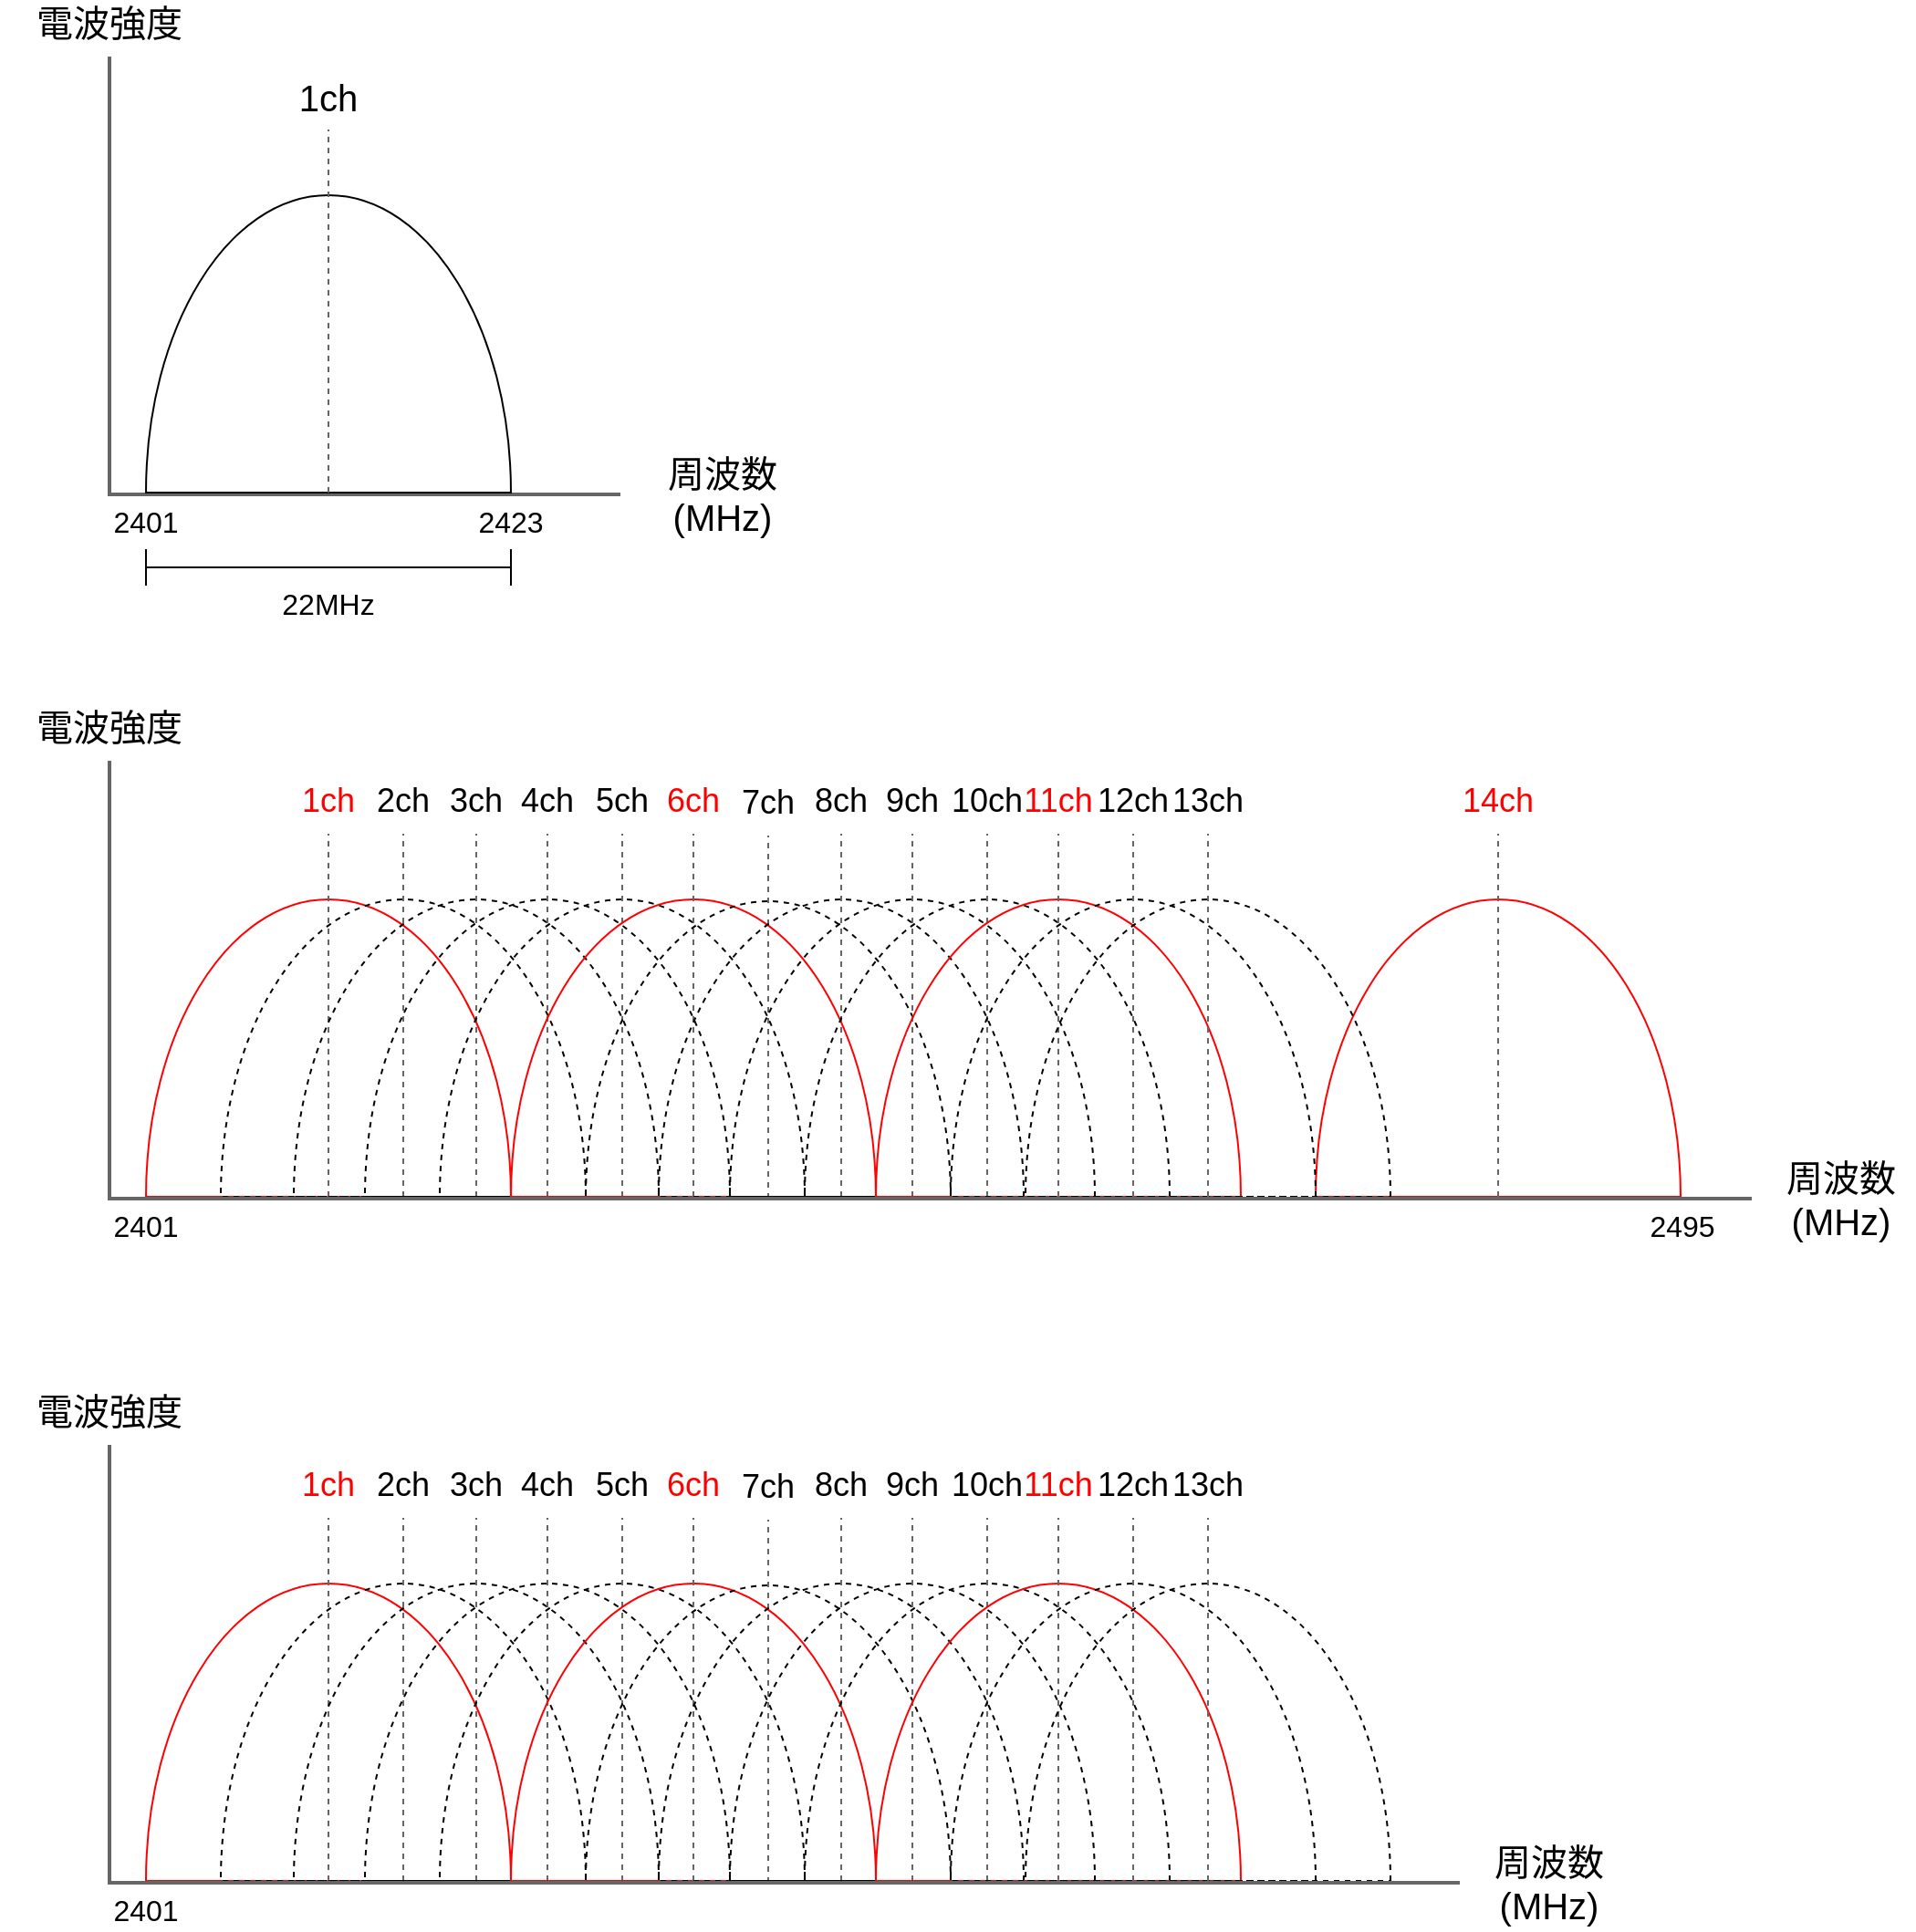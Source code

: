 <mxfile version="14.5.1" type="device"><diagram id="_fTbQbRPJbLFuHtuC8jq" name="ページ1"><mxGraphModel dx="1006" dy="790" grid="1" gridSize="10" guides="1" tooltips="1" connect="1" arrows="1" fold="1" page="1" pageScale="1" pageWidth="1169" pageHeight="827" math="0" shadow="0"><root><mxCell id="0"/><mxCell id="1" parent="0"/><mxCell id="RoN7HlFwzYWC7jUtMdO2-85" value="" style="group" parent="1" vertex="1" connectable="0"><mxGeometry x="781" y="598" width="280" height="253" as="geometry"/></mxCell><mxCell id="RoN7HlFwzYWC7jUtMdO2-86" value="" style="group" parent="RoN7HlFwzYWC7jUtMdO2-85" vertex="1" connectable="0"><mxGeometry x="20" width="260" height="253" as="geometry"/></mxCell><mxCell id="RoN7HlFwzYWC7jUtMdO2-87" value="" style="verticalLabelPosition=bottom;verticalAlign=top;html=1;shape=mxgraph.basic.half_circle;rotation=-180;fillColor=none;strokeColor=#FF0000;" parent="RoN7HlFwzYWC7jUtMdO2-86" vertex="1"><mxGeometry y="64" width="200" height="163" as="geometry"/></mxCell><mxCell id="RoN7HlFwzYWC7jUtMdO2-88" value="" style="endArrow=none;html=1;strokeColor=#666666;strokeWidth=1;exitX=0.5;exitY=0;exitDx=0;exitDy=0;exitPerimeter=0;dashed=1;" parent="RoN7HlFwzYWC7jUtMdO2-86" source="RoN7HlFwzYWC7jUtMdO2-87" edge="1"><mxGeometry width="50" height="50" relative="1" as="geometry"><mxPoint x="370" y="56" as="sourcePoint"/><mxPoint x="100" y="28" as="targetPoint"/></mxGeometry></mxCell><mxCell id="RoN7HlFwzYWC7jUtMdO2-89" value="&lt;font style=&quot;font-size: 18px&quot;&gt;14ch&lt;/font&gt;" style="text;html=1;strokeColor=none;fillColor=none;align=center;verticalAlign=middle;whiteSpace=wrap;rounded=0;fontColor=#FF0000;" parent="RoN7HlFwzYWC7jUtMdO2-86" vertex="1"><mxGeometry x="80" width="40" height="20" as="geometry"/></mxCell><mxCell id="RoN7HlFwzYWC7jUtMdO2-90" value="&lt;font style=&quot;font-size: 16px&quot;&gt;2495&lt;/font&gt;" style="text;html=1;strokeColor=none;fillColor=none;align=center;verticalAlign=middle;whiteSpace=wrap;rounded=0;fontSize=16;" parent="RoN7HlFwzYWC7jUtMdO2-85" vertex="1"><mxGeometry x="201" y="233" width="40" height="20" as="geometry"/></mxCell><mxCell id="D4TA_1zh3DvzjSq_Y29N-1" value="" style="endArrow=none;html=1;strokeWidth=2;strokeColor=#666666;" parent="1" edge="1"><mxGeometry width="50" height="50" relative="1" as="geometry"><mxPoint x="140" y="439" as="sourcePoint"/><mxPoint x="140" y="200" as="targetPoint"/></mxGeometry></mxCell><mxCell id="D4TA_1zh3DvzjSq_Y29N-2" value="" style="endArrow=none;html=1;strokeWidth=2;strokeColor=#666666;" parent="1" edge="1"><mxGeometry width="50" height="50" relative="1" as="geometry"><mxPoint x="420" y="440" as="sourcePoint"/><mxPoint x="139" y="440" as="targetPoint"/></mxGeometry></mxCell><mxCell id="D4TA_1zh3DvzjSq_Y29N-102" value="&lt;font style=&quot;font-size: 20px&quot;&gt;電波強度&lt;/font&gt;" style="text;html=1;strokeColor=none;fillColor=none;align=center;verticalAlign=middle;whiteSpace=wrap;rounded=0;" parent="1" vertex="1"><mxGeometry x="80" y="171" width="120" height="20" as="geometry"/></mxCell><mxCell id="D4TA_1zh3DvzjSq_Y29N-103" value="&lt;font style=&quot;font-size: 20px&quot;&gt;周波数(MHz)&lt;/font&gt;" style="text;html=1;strokeColor=none;fillColor=none;align=center;verticalAlign=middle;whiteSpace=wrap;rounded=0;" parent="1" vertex="1"><mxGeometry x="436" y="430" width="80" height="20" as="geometry"/></mxCell><mxCell id="D4TA_1zh3DvzjSq_Y29N-106" value="" style="group" parent="1" vertex="1" connectable="0"><mxGeometry x="140" y="212" width="280" height="253" as="geometry"/></mxCell><mxCell id="D4TA_1zh3DvzjSq_Y29N-41" value="" style="group" parent="D4TA_1zh3DvzjSq_Y29N-106" vertex="1" connectable="0"><mxGeometry x="20" width="260" height="253" as="geometry"/></mxCell><mxCell id="D4TA_1zh3DvzjSq_Y29N-5" value="" style="verticalLabelPosition=bottom;verticalAlign=top;html=1;shape=mxgraph.basic.half_circle;rotation=-180;fillColor=none;" parent="D4TA_1zh3DvzjSq_Y29N-41" vertex="1"><mxGeometry y="64" width="200" height="163" as="geometry"/></mxCell><mxCell id="D4TA_1zh3DvzjSq_Y29N-39" value="" style="endArrow=none;html=1;strokeColor=#666666;strokeWidth=1;exitX=0.5;exitY=0;exitDx=0;exitDy=0;exitPerimeter=0;dashed=1;" parent="D4TA_1zh3DvzjSq_Y29N-41" source="D4TA_1zh3DvzjSq_Y29N-5" edge="1"><mxGeometry width="50" height="50" relative="1" as="geometry"><mxPoint x="370" y="56" as="sourcePoint"/><mxPoint x="100" y="28" as="targetPoint"/></mxGeometry></mxCell><mxCell id="D4TA_1zh3DvzjSq_Y29N-40" value="&lt;font style=&quot;font-size: 20px&quot;&gt;1ch&lt;/font&gt;" style="text;html=1;strokeColor=none;fillColor=none;align=center;verticalAlign=middle;whiteSpace=wrap;rounded=0;" parent="D4TA_1zh3DvzjSq_Y29N-41" vertex="1"><mxGeometry x="80" width="40" height="20" as="geometry"/></mxCell><mxCell id="D4TA_1zh3DvzjSq_Y29N-104" value="&lt;font style=&quot;font-size: 16px;&quot;&gt;2401&lt;/font&gt;" style="text;html=1;strokeColor=none;fillColor=none;align=center;verticalAlign=middle;whiteSpace=wrap;rounded=0;fontSize=16;" parent="D4TA_1zh3DvzjSq_Y29N-106" vertex="1"><mxGeometry y="233" width="40" height="20" as="geometry"/></mxCell><mxCell id="D4TA_1zh3DvzjSq_Y29N-105" value="&lt;font style=&quot;font-size: 16px;&quot;&gt;2423&lt;/font&gt;" style="text;html=1;strokeColor=none;fillColor=none;align=center;verticalAlign=middle;whiteSpace=wrap;rounded=0;fontSize=16;" parent="D4TA_1zh3DvzjSq_Y29N-106" vertex="1"><mxGeometry x="200" y="233" width="40" height="20" as="geometry"/></mxCell><mxCell id="D4TA_1zh3DvzjSq_Y29N-114" value="" style="shape=crossbar;whiteSpace=wrap;html=1;rounded=1;fillColor=none;fontSize=16;" parent="1" vertex="1"><mxGeometry x="160" y="470" width="200" height="20" as="geometry"/></mxCell><mxCell id="D4TA_1zh3DvzjSq_Y29N-115" value="&lt;font style=&quot;font-size: 16px&quot;&gt;22MHz&lt;/font&gt;" style="text;html=1;strokeColor=none;fillColor=none;align=center;verticalAlign=middle;whiteSpace=wrap;rounded=0;fontSize=16;" parent="1" vertex="1"><mxGeometry x="240" y="490" width="40" height="20" as="geometry"/></mxCell><mxCell id="RoN7HlFwzYWC7jUtMdO2-1" value="" style="endArrow=none;html=1;strokeWidth=2;strokeColor=#666666;" parent="1" edge="1"><mxGeometry width="50" height="50" relative="1" as="geometry"><mxPoint x="140" y="825" as="sourcePoint"/><mxPoint x="140" y="586" as="targetPoint"/></mxGeometry></mxCell><mxCell id="RoN7HlFwzYWC7jUtMdO2-3" value="&lt;font style=&quot;font-size: 20px&quot;&gt;電波強度&lt;/font&gt;" style="text;html=1;strokeColor=none;fillColor=none;align=center;verticalAlign=middle;whiteSpace=wrap;rounded=0;" parent="1" vertex="1"><mxGeometry x="80" y="557" width="120" height="20" as="geometry"/></mxCell><mxCell id="RoN7HlFwzYWC7jUtMdO2-4" value="&lt;font style=&quot;font-size: 20px&quot;&gt;周波数(MHz)&lt;/font&gt;" style="text;html=1;strokeColor=none;fillColor=none;align=center;verticalAlign=middle;whiteSpace=wrap;rounded=0;" parent="1" vertex="1"><mxGeometry x="1049" y="816" width="80" height="20" as="geometry"/></mxCell><mxCell id="RoN7HlFwzYWC7jUtMdO2-5" value="" style="group" parent="1" vertex="1" connectable="0"><mxGeometry x="140" y="598" width="280" height="253" as="geometry"/></mxCell><mxCell id="RoN7HlFwzYWC7jUtMdO2-6" value="" style="group" parent="RoN7HlFwzYWC7jUtMdO2-5" vertex="1" connectable="0"><mxGeometry x="20" width="260" height="253" as="geometry"/></mxCell><mxCell id="RoN7HlFwzYWC7jUtMdO2-7" value="" style="verticalLabelPosition=bottom;verticalAlign=top;html=1;shape=mxgraph.basic.half_circle;rotation=-180;fillColor=none;strokeColor=#FF0000;" parent="RoN7HlFwzYWC7jUtMdO2-6" vertex="1"><mxGeometry y="64" width="200" height="163" as="geometry"/></mxCell><mxCell id="RoN7HlFwzYWC7jUtMdO2-8" value="" style="endArrow=none;html=1;strokeColor=#666666;strokeWidth=1;exitX=0.5;exitY=0;exitDx=0;exitDy=0;exitPerimeter=0;dashed=1;" parent="RoN7HlFwzYWC7jUtMdO2-6" source="RoN7HlFwzYWC7jUtMdO2-7" edge="1"><mxGeometry width="50" height="50" relative="1" as="geometry"><mxPoint x="370" y="56" as="sourcePoint"/><mxPoint x="100" y="28" as="targetPoint"/></mxGeometry></mxCell><mxCell id="RoN7HlFwzYWC7jUtMdO2-9" value="&lt;font style=&quot;font-size: 18px&quot;&gt;1ch&lt;/font&gt;" style="text;html=1;strokeColor=none;fillColor=none;align=center;verticalAlign=middle;whiteSpace=wrap;rounded=0;fontColor=#FF0000;" parent="RoN7HlFwzYWC7jUtMdO2-6" vertex="1"><mxGeometry x="80" width="40" height="20" as="geometry"/></mxCell><mxCell id="RoN7HlFwzYWC7jUtMdO2-10" value="&lt;font style=&quot;font-size: 16px;&quot;&gt;2401&lt;/font&gt;" style="text;html=1;strokeColor=none;fillColor=none;align=center;verticalAlign=middle;whiteSpace=wrap;rounded=0;fontSize=16;" parent="RoN7HlFwzYWC7jUtMdO2-5" vertex="1"><mxGeometry y="233" width="40" height="20" as="geometry"/></mxCell><mxCell id="RoN7HlFwzYWC7jUtMdO2-33" value="" style="group" parent="1" vertex="1" connectable="0"><mxGeometry x="201" y="598" width="260" height="253" as="geometry"/></mxCell><mxCell id="RoN7HlFwzYWC7jUtMdO2-34" value="" style="verticalLabelPosition=bottom;verticalAlign=top;html=1;shape=mxgraph.basic.half_circle;rotation=-180;fillColor=none;dashed=1;" parent="RoN7HlFwzYWC7jUtMdO2-33" vertex="1"><mxGeometry y="64" width="200" height="163" as="geometry"/></mxCell><mxCell id="RoN7HlFwzYWC7jUtMdO2-35" value="" style="endArrow=none;html=1;strokeColor=#666666;strokeWidth=1;exitX=0.5;exitY=0;exitDx=0;exitDy=0;exitPerimeter=0;dashed=1;" parent="RoN7HlFwzYWC7jUtMdO2-33" source="RoN7HlFwzYWC7jUtMdO2-34" edge="1"><mxGeometry width="50" height="50" relative="1" as="geometry"><mxPoint x="370" y="56" as="sourcePoint"/><mxPoint x="100" y="28" as="targetPoint"/></mxGeometry></mxCell><mxCell id="RoN7HlFwzYWC7jUtMdO2-36" value="&lt;font style=&quot;font-size: 18px&quot;&gt;2ch&lt;/font&gt;" style="text;html=1;strokeColor=none;fillColor=none;align=center;verticalAlign=middle;whiteSpace=wrap;rounded=0;" parent="RoN7HlFwzYWC7jUtMdO2-33" vertex="1"><mxGeometry x="80" width="40" height="20" as="geometry"/></mxCell><mxCell id="RoN7HlFwzYWC7jUtMdO2-37" value="" style="group" parent="1" vertex="1" connectable="0"><mxGeometry x="241" y="598" width="260" height="253" as="geometry"/></mxCell><mxCell id="RoN7HlFwzYWC7jUtMdO2-38" value="" style="verticalLabelPosition=bottom;verticalAlign=top;html=1;shape=mxgraph.basic.half_circle;rotation=-180;fillColor=none;dashed=1;" parent="RoN7HlFwzYWC7jUtMdO2-37" vertex="1"><mxGeometry y="64" width="200" height="163" as="geometry"/></mxCell><mxCell id="RoN7HlFwzYWC7jUtMdO2-39" value="" style="endArrow=none;html=1;strokeColor=#666666;strokeWidth=1;exitX=0.5;exitY=0;exitDx=0;exitDy=0;exitPerimeter=0;dashed=1;" parent="RoN7HlFwzYWC7jUtMdO2-37" source="RoN7HlFwzYWC7jUtMdO2-38" edge="1"><mxGeometry width="50" height="50" relative="1" as="geometry"><mxPoint x="370" y="56" as="sourcePoint"/><mxPoint x="100" y="28" as="targetPoint"/></mxGeometry></mxCell><mxCell id="RoN7HlFwzYWC7jUtMdO2-40" value="&lt;font style=&quot;font-size: 18px&quot;&gt;3ch&lt;/font&gt;" style="text;html=1;strokeColor=none;fillColor=none;align=center;verticalAlign=middle;whiteSpace=wrap;rounded=0;" parent="RoN7HlFwzYWC7jUtMdO2-37" vertex="1"><mxGeometry x="80" width="40" height="20" as="geometry"/></mxCell><mxCell id="RoN7HlFwzYWC7jUtMdO2-41" value="" style="group" parent="1" vertex="1" connectable="0"><mxGeometry x="280" y="598" width="260" height="253" as="geometry"/></mxCell><mxCell id="RoN7HlFwzYWC7jUtMdO2-42" value="" style="verticalLabelPosition=bottom;verticalAlign=top;html=1;shape=mxgraph.basic.half_circle;rotation=-180;fillColor=none;dashed=1;" parent="RoN7HlFwzYWC7jUtMdO2-41" vertex="1"><mxGeometry y="64" width="200" height="163" as="geometry"/></mxCell><mxCell id="RoN7HlFwzYWC7jUtMdO2-43" value="" style="endArrow=none;html=1;strokeColor=#666666;strokeWidth=1;exitX=0.5;exitY=0;exitDx=0;exitDy=0;exitPerimeter=0;dashed=1;" parent="RoN7HlFwzYWC7jUtMdO2-41" source="RoN7HlFwzYWC7jUtMdO2-42" edge="1"><mxGeometry width="50" height="50" relative="1" as="geometry"><mxPoint x="370" y="56" as="sourcePoint"/><mxPoint x="100" y="28" as="targetPoint"/></mxGeometry></mxCell><mxCell id="RoN7HlFwzYWC7jUtMdO2-44" value="&lt;font style=&quot;font-size: 18px&quot;&gt;4ch&lt;/font&gt;" style="text;html=1;strokeColor=none;fillColor=none;align=center;verticalAlign=middle;whiteSpace=wrap;rounded=0;" parent="RoN7HlFwzYWC7jUtMdO2-41" vertex="1"><mxGeometry x="80" width="40" height="20" as="geometry"/></mxCell><mxCell id="RoN7HlFwzYWC7jUtMdO2-45" value="" style="group" parent="1" vertex="1" connectable="0"><mxGeometry x="321" y="598" width="260" height="253" as="geometry"/></mxCell><mxCell id="RoN7HlFwzYWC7jUtMdO2-46" value="" style="verticalLabelPosition=bottom;verticalAlign=top;html=1;shape=mxgraph.basic.half_circle;rotation=-180;fillColor=none;dashed=1;" parent="RoN7HlFwzYWC7jUtMdO2-45" vertex="1"><mxGeometry y="64" width="200" height="163" as="geometry"/></mxCell><mxCell id="RoN7HlFwzYWC7jUtMdO2-47" value="" style="endArrow=none;html=1;strokeColor=#666666;strokeWidth=1;exitX=0.5;exitY=0;exitDx=0;exitDy=0;exitPerimeter=0;dashed=1;" parent="RoN7HlFwzYWC7jUtMdO2-45" source="RoN7HlFwzYWC7jUtMdO2-46" edge="1"><mxGeometry width="50" height="50" relative="1" as="geometry"><mxPoint x="370" y="56" as="sourcePoint"/><mxPoint x="100" y="28" as="targetPoint"/></mxGeometry></mxCell><mxCell id="RoN7HlFwzYWC7jUtMdO2-48" value="&lt;font style=&quot;font-size: 18px&quot;&gt;5ch&lt;/font&gt;" style="text;html=1;strokeColor=none;fillColor=none;align=center;verticalAlign=middle;whiteSpace=wrap;rounded=0;" parent="RoN7HlFwzYWC7jUtMdO2-45" vertex="1"><mxGeometry x="80" width="40" height="20" as="geometry"/></mxCell><mxCell id="RoN7HlFwzYWC7jUtMdO2-49" value="" style="group" parent="1" vertex="1" connectable="0"><mxGeometry x="340" y="598" width="280" height="253" as="geometry"/></mxCell><mxCell id="RoN7HlFwzYWC7jUtMdO2-50" value="" style="group" parent="RoN7HlFwzYWC7jUtMdO2-49" vertex="1" connectable="0"><mxGeometry x="20" width="260" height="253" as="geometry"/></mxCell><mxCell id="RoN7HlFwzYWC7jUtMdO2-51" value="" style="verticalLabelPosition=bottom;verticalAlign=top;html=1;shape=mxgraph.basic.half_circle;rotation=-180;fillColor=none;strokeColor=#FF0000;" parent="RoN7HlFwzYWC7jUtMdO2-50" vertex="1"><mxGeometry y="64" width="200" height="163" as="geometry"/></mxCell><mxCell id="RoN7HlFwzYWC7jUtMdO2-52" value="" style="endArrow=none;html=1;strokeColor=#666666;strokeWidth=1;exitX=0.5;exitY=0;exitDx=0;exitDy=0;exitPerimeter=0;dashed=1;" parent="RoN7HlFwzYWC7jUtMdO2-50" source="RoN7HlFwzYWC7jUtMdO2-51" edge="1"><mxGeometry width="50" height="50" relative="1" as="geometry"><mxPoint x="370" y="56" as="sourcePoint"/><mxPoint x="100" y="28" as="targetPoint"/></mxGeometry></mxCell><mxCell id="RoN7HlFwzYWC7jUtMdO2-53" value="&lt;font style=&quot;font-size: 18px&quot;&gt;6ch&lt;/font&gt;" style="text;html=1;strokeColor=none;fillColor=none;align=center;verticalAlign=middle;whiteSpace=wrap;rounded=0;fontColor=#FF0000;" parent="RoN7HlFwzYWC7jUtMdO2-50" vertex="1"><mxGeometry x="80" width="40" height="20" as="geometry"/></mxCell><mxCell id="RoN7HlFwzYWC7jUtMdO2-55" value="" style="group" parent="1" vertex="1" connectable="0"><mxGeometry x="401" y="599" width="260" height="253" as="geometry"/></mxCell><mxCell id="RoN7HlFwzYWC7jUtMdO2-56" value="" style="verticalLabelPosition=bottom;verticalAlign=top;html=1;shape=mxgraph.basic.half_circle;rotation=-180;fillColor=none;dashed=1;" parent="RoN7HlFwzYWC7jUtMdO2-55" vertex="1"><mxGeometry y="64" width="200" height="163" as="geometry"/></mxCell><mxCell id="RoN7HlFwzYWC7jUtMdO2-57" value="" style="endArrow=none;html=1;strokeColor=#666666;strokeWidth=1;exitX=0.5;exitY=0;exitDx=0;exitDy=0;exitPerimeter=0;dashed=1;" parent="RoN7HlFwzYWC7jUtMdO2-55" source="RoN7HlFwzYWC7jUtMdO2-56" edge="1"><mxGeometry width="50" height="50" relative="1" as="geometry"><mxPoint x="370" y="56" as="sourcePoint"/><mxPoint x="100" y="28" as="targetPoint"/></mxGeometry></mxCell><mxCell id="RoN7HlFwzYWC7jUtMdO2-58" value="&lt;font style=&quot;font-size: 18px&quot;&gt;7ch&lt;/font&gt;" style="text;html=1;strokeColor=none;fillColor=none;align=center;verticalAlign=middle;whiteSpace=wrap;rounded=0;" parent="RoN7HlFwzYWC7jUtMdO2-55" vertex="1"><mxGeometry x="80" width="40" height="20" as="geometry"/></mxCell><mxCell id="RoN7HlFwzYWC7jUtMdO2-59" value="" style="group" parent="1" vertex="1" connectable="0"><mxGeometry x="441" y="598" width="260" height="253" as="geometry"/></mxCell><mxCell id="RoN7HlFwzYWC7jUtMdO2-60" value="" style="verticalLabelPosition=bottom;verticalAlign=top;html=1;shape=mxgraph.basic.half_circle;rotation=-180;fillColor=none;dashed=1;" parent="RoN7HlFwzYWC7jUtMdO2-59" vertex="1"><mxGeometry y="64" width="200" height="163" as="geometry"/></mxCell><mxCell id="RoN7HlFwzYWC7jUtMdO2-61" value="" style="endArrow=none;html=1;strokeColor=#666666;strokeWidth=1;exitX=0.5;exitY=0;exitDx=0;exitDy=0;exitPerimeter=0;dashed=1;" parent="RoN7HlFwzYWC7jUtMdO2-59" source="RoN7HlFwzYWC7jUtMdO2-60" edge="1"><mxGeometry width="50" height="50" relative="1" as="geometry"><mxPoint x="370" y="56" as="sourcePoint"/><mxPoint x="100" y="28" as="targetPoint"/></mxGeometry></mxCell><mxCell id="RoN7HlFwzYWC7jUtMdO2-62" value="&lt;font style=&quot;font-size: 18px&quot;&gt;8ch&lt;/font&gt;" style="text;html=1;strokeColor=none;fillColor=none;align=center;verticalAlign=middle;whiteSpace=wrap;rounded=0;" parent="RoN7HlFwzYWC7jUtMdO2-59" vertex="1"><mxGeometry x="80" width="40" height="20" as="geometry"/></mxCell><mxCell id="RoN7HlFwzYWC7jUtMdO2-63" value="" style="group" parent="1" vertex="1" connectable="0"><mxGeometry x="480" y="598" width="260" height="253" as="geometry"/></mxCell><mxCell id="RoN7HlFwzYWC7jUtMdO2-64" value="" style="verticalLabelPosition=bottom;verticalAlign=top;html=1;shape=mxgraph.basic.half_circle;rotation=-180;fillColor=none;dashed=1;" parent="RoN7HlFwzYWC7jUtMdO2-63" vertex="1"><mxGeometry y="64" width="200" height="163" as="geometry"/></mxCell><mxCell id="RoN7HlFwzYWC7jUtMdO2-65" value="" style="endArrow=none;html=1;strokeColor=#666666;strokeWidth=1;exitX=0.5;exitY=0;exitDx=0;exitDy=0;exitPerimeter=0;dashed=1;" parent="RoN7HlFwzYWC7jUtMdO2-63" source="RoN7HlFwzYWC7jUtMdO2-64" edge="1"><mxGeometry width="50" height="50" relative="1" as="geometry"><mxPoint x="370" y="56" as="sourcePoint"/><mxPoint x="100" y="28" as="targetPoint"/></mxGeometry></mxCell><mxCell id="RoN7HlFwzYWC7jUtMdO2-66" value="&lt;font style=&quot;font-size: 18px&quot;&gt;9ch&lt;/font&gt;" style="text;html=1;strokeColor=none;fillColor=none;align=center;verticalAlign=middle;whiteSpace=wrap;rounded=0;" parent="RoN7HlFwzYWC7jUtMdO2-63" vertex="1"><mxGeometry x="80" width="40" height="20" as="geometry"/></mxCell><mxCell id="RoN7HlFwzYWC7jUtMdO2-67" value="" style="group" parent="1" vertex="1" connectable="0"><mxGeometry x="521" y="598" width="260" height="253" as="geometry"/></mxCell><mxCell id="RoN7HlFwzYWC7jUtMdO2-68" value="" style="verticalLabelPosition=bottom;verticalAlign=top;html=1;shape=mxgraph.basic.half_circle;rotation=-180;fillColor=none;dashed=1;" parent="RoN7HlFwzYWC7jUtMdO2-67" vertex="1"><mxGeometry y="64" width="200" height="163" as="geometry"/></mxCell><mxCell id="RoN7HlFwzYWC7jUtMdO2-69" value="" style="endArrow=none;html=1;strokeColor=#666666;strokeWidth=1;exitX=0.5;exitY=0;exitDx=0;exitDy=0;exitPerimeter=0;dashed=1;" parent="RoN7HlFwzYWC7jUtMdO2-67" source="RoN7HlFwzYWC7jUtMdO2-68" edge="1"><mxGeometry width="50" height="50" relative="1" as="geometry"><mxPoint x="370" y="56" as="sourcePoint"/><mxPoint x="100" y="28" as="targetPoint"/></mxGeometry></mxCell><mxCell id="RoN7HlFwzYWC7jUtMdO2-70" value="&lt;font style=&quot;font-size: 18px&quot;&gt;10ch&lt;/font&gt;" style="text;html=1;strokeColor=none;fillColor=none;align=center;verticalAlign=middle;whiteSpace=wrap;rounded=0;" parent="RoN7HlFwzYWC7jUtMdO2-67" vertex="1"><mxGeometry x="80" width="40" height="20" as="geometry"/></mxCell><mxCell id="RoN7HlFwzYWC7jUtMdO2-71" value="" style="group" parent="1" vertex="1" connectable="0"><mxGeometry x="540" y="598" width="280" height="253" as="geometry"/></mxCell><mxCell id="RoN7HlFwzYWC7jUtMdO2-72" value="" style="group" parent="RoN7HlFwzYWC7jUtMdO2-71" vertex="1" connectable="0"><mxGeometry x="20" width="260" height="253" as="geometry"/></mxCell><mxCell id="RoN7HlFwzYWC7jUtMdO2-73" value="" style="verticalLabelPosition=bottom;verticalAlign=top;html=1;shape=mxgraph.basic.half_circle;rotation=-180;fillColor=none;strokeColor=#FF0000;" parent="RoN7HlFwzYWC7jUtMdO2-72" vertex="1"><mxGeometry y="64" width="200" height="163" as="geometry"/></mxCell><mxCell id="RoN7HlFwzYWC7jUtMdO2-74" value="" style="endArrow=none;html=1;strokeColor=#666666;strokeWidth=1;exitX=0.5;exitY=0;exitDx=0;exitDy=0;exitPerimeter=0;dashed=1;" parent="RoN7HlFwzYWC7jUtMdO2-72" source="RoN7HlFwzYWC7jUtMdO2-73" edge="1"><mxGeometry width="50" height="50" relative="1" as="geometry"><mxPoint x="370" y="56" as="sourcePoint"/><mxPoint x="100" y="28" as="targetPoint"/></mxGeometry></mxCell><mxCell id="RoN7HlFwzYWC7jUtMdO2-75" value="&lt;font style=&quot;font-size: 18px&quot;&gt;11ch&lt;/font&gt;" style="text;html=1;strokeColor=none;fillColor=none;align=center;verticalAlign=middle;whiteSpace=wrap;rounded=0;fontColor=#FF0000;" parent="RoN7HlFwzYWC7jUtMdO2-72" vertex="1"><mxGeometry x="80" width="40" height="20" as="geometry"/></mxCell><mxCell id="RoN7HlFwzYWC7jUtMdO2-77" value="" style="group" parent="1" vertex="1" connectable="0"><mxGeometry x="601" y="598" width="260" height="253" as="geometry"/></mxCell><mxCell id="RoN7HlFwzYWC7jUtMdO2-78" value="" style="verticalLabelPosition=bottom;verticalAlign=top;html=1;shape=mxgraph.basic.half_circle;rotation=-180;fillColor=none;dashed=1;" parent="RoN7HlFwzYWC7jUtMdO2-77" vertex="1"><mxGeometry y="64" width="200" height="163" as="geometry"/></mxCell><mxCell id="RoN7HlFwzYWC7jUtMdO2-79" value="" style="endArrow=none;html=1;strokeColor=#666666;strokeWidth=1;exitX=0.5;exitY=0;exitDx=0;exitDy=0;exitPerimeter=0;dashed=1;" parent="RoN7HlFwzYWC7jUtMdO2-77" source="RoN7HlFwzYWC7jUtMdO2-78" edge="1"><mxGeometry width="50" height="50" relative="1" as="geometry"><mxPoint x="370" y="56" as="sourcePoint"/><mxPoint x="100" y="28" as="targetPoint"/></mxGeometry></mxCell><mxCell id="RoN7HlFwzYWC7jUtMdO2-80" value="&lt;font style=&quot;font-size: 18px&quot;&gt;12ch&lt;/font&gt;" style="text;html=1;strokeColor=none;fillColor=none;align=center;verticalAlign=middle;whiteSpace=wrap;rounded=0;" parent="RoN7HlFwzYWC7jUtMdO2-77" vertex="1"><mxGeometry x="80" width="40" height="20" as="geometry"/></mxCell><mxCell id="RoN7HlFwzYWC7jUtMdO2-81" value="" style="group" parent="1" vertex="1" connectable="0"><mxGeometry x="642" y="598" width="260" height="253" as="geometry"/></mxCell><mxCell id="RoN7HlFwzYWC7jUtMdO2-82" value="" style="verticalLabelPosition=bottom;verticalAlign=top;html=1;shape=mxgraph.basic.half_circle;rotation=-180;fillColor=none;dashed=1;" parent="RoN7HlFwzYWC7jUtMdO2-81" vertex="1"><mxGeometry y="64" width="200" height="163" as="geometry"/></mxCell><mxCell id="RoN7HlFwzYWC7jUtMdO2-83" value="" style="endArrow=none;html=1;strokeColor=#666666;strokeWidth=1;exitX=0.5;exitY=0;exitDx=0;exitDy=0;exitPerimeter=0;dashed=1;" parent="RoN7HlFwzYWC7jUtMdO2-81" source="RoN7HlFwzYWC7jUtMdO2-82" edge="1"><mxGeometry width="50" height="50" relative="1" as="geometry"><mxPoint x="370" y="56" as="sourcePoint"/><mxPoint x="100" y="28" as="targetPoint"/></mxGeometry></mxCell><mxCell id="RoN7HlFwzYWC7jUtMdO2-84" value="&lt;font style=&quot;font-size: 18px&quot;&gt;13ch&lt;/font&gt;" style="text;html=1;strokeColor=none;fillColor=none;align=center;verticalAlign=middle;whiteSpace=wrap;rounded=0;" parent="RoN7HlFwzYWC7jUtMdO2-81" vertex="1"><mxGeometry x="80" width="40" height="20" as="geometry"/></mxCell><mxCell id="RoN7HlFwzYWC7jUtMdO2-2" value="" style="endArrow=none;html=1;strokeWidth=2;strokeColor=#666666;" parent="1" edge="1"><mxGeometry width="50" height="50" relative="1" as="geometry"><mxPoint x="1040" y="826" as="sourcePoint"/><mxPoint x="139" y="826" as="targetPoint"/></mxGeometry></mxCell><mxCell id="N5ZPZRC6lt77XZK1EkLS-7" value="" style="endArrow=none;html=1;strokeWidth=2;strokeColor=#666666;" edge="1" parent="1"><mxGeometry width="50" height="50" relative="1" as="geometry"><mxPoint x="140" y="1200" as="sourcePoint"/><mxPoint x="140" y="961" as="targetPoint"/></mxGeometry></mxCell><mxCell id="N5ZPZRC6lt77XZK1EkLS-8" value="&lt;font style=&quot;font-size: 20px&quot;&gt;電波強度&lt;/font&gt;" style="text;html=1;strokeColor=none;fillColor=none;align=center;verticalAlign=middle;whiteSpace=wrap;rounded=0;" vertex="1" parent="1"><mxGeometry x="80" y="932" width="120" height="20" as="geometry"/></mxCell><mxCell id="N5ZPZRC6lt77XZK1EkLS-9" value="&lt;font style=&quot;font-size: 20px&quot;&gt;周波数(MHz)&lt;/font&gt;" style="text;html=1;strokeColor=none;fillColor=none;align=center;verticalAlign=middle;whiteSpace=wrap;rounded=0;" vertex="1" parent="1"><mxGeometry x="889" y="1191" width="80" height="20" as="geometry"/></mxCell><mxCell id="N5ZPZRC6lt77XZK1EkLS-10" value="" style="group" vertex="1" connectable="0" parent="1"><mxGeometry x="140" y="973" width="280" height="253" as="geometry"/></mxCell><mxCell id="N5ZPZRC6lt77XZK1EkLS-11" value="" style="group" vertex="1" connectable="0" parent="N5ZPZRC6lt77XZK1EkLS-10"><mxGeometry x="20" width="260" height="253" as="geometry"/></mxCell><mxCell id="N5ZPZRC6lt77XZK1EkLS-12" value="" style="verticalLabelPosition=bottom;verticalAlign=top;html=1;shape=mxgraph.basic.half_circle;rotation=-180;fillColor=none;strokeColor=#FF0000;" vertex="1" parent="N5ZPZRC6lt77XZK1EkLS-11"><mxGeometry y="64" width="200" height="163" as="geometry"/></mxCell><mxCell id="N5ZPZRC6lt77XZK1EkLS-13" value="" style="endArrow=none;html=1;strokeColor=#666666;strokeWidth=1;exitX=0.5;exitY=0;exitDx=0;exitDy=0;exitPerimeter=0;dashed=1;" edge="1" parent="N5ZPZRC6lt77XZK1EkLS-11" source="N5ZPZRC6lt77XZK1EkLS-12"><mxGeometry width="50" height="50" relative="1" as="geometry"><mxPoint x="370" y="56" as="sourcePoint"/><mxPoint x="100" y="28" as="targetPoint"/></mxGeometry></mxCell><mxCell id="N5ZPZRC6lt77XZK1EkLS-14" value="&lt;font style=&quot;font-size: 18px&quot;&gt;1ch&lt;/font&gt;" style="text;html=1;strokeColor=none;fillColor=none;align=center;verticalAlign=middle;whiteSpace=wrap;rounded=0;fontColor=#FF0000;" vertex="1" parent="N5ZPZRC6lt77XZK1EkLS-11"><mxGeometry x="80" width="40" height="20" as="geometry"/></mxCell><mxCell id="N5ZPZRC6lt77XZK1EkLS-15" value="&lt;font style=&quot;font-size: 16px;&quot;&gt;2401&lt;/font&gt;" style="text;html=1;strokeColor=none;fillColor=none;align=center;verticalAlign=middle;whiteSpace=wrap;rounded=0;fontSize=16;" vertex="1" parent="N5ZPZRC6lt77XZK1EkLS-10"><mxGeometry y="233" width="40" height="20" as="geometry"/></mxCell><mxCell id="N5ZPZRC6lt77XZK1EkLS-16" value="" style="group" vertex="1" connectable="0" parent="1"><mxGeometry x="201" y="973" width="260" height="253" as="geometry"/></mxCell><mxCell id="N5ZPZRC6lt77XZK1EkLS-17" value="" style="verticalLabelPosition=bottom;verticalAlign=top;html=1;shape=mxgraph.basic.half_circle;rotation=-180;fillColor=none;dashed=1;" vertex="1" parent="N5ZPZRC6lt77XZK1EkLS-16"><mxGeometry y="64" width="200" height="163" as="geometry"/></mxCell><mxCell id="N5ZPZRC6lt77XZK1EkLS-18" value="" style="endArrow=none;html=1;strokeColor=#666666;strokeWidth=1;exitX=0.5;exitY=0;exitDx=0;exitDy=0;exitPerimeter=0;dashed=1;" edge="1" parent="N5ZPZRC6lt77XZK1EkLS-16" source="N5ZPZRC6lt77XZK1EkLS-17"><mxGeometry width="50" height="50" relative="1" as="geometry"><mxPoint x="370" y="56" as="sourcePoint"/><mxPoint x="100" y="28" as="targetPoint"/></mxGeometry></mxCell><mxCell id="N5ZPZRC6lt77XZK1EkLS-19" value="&lt;font style=&quot;font-size: 18px&quot;&gt;2ch&lt;/font&gt;" style="text;html=1;strokeColor=none;fillColor=none;align=center;verticalAlign=middle;whiteSpace=wrap;rounded=0;" vertex="1" parent="N5ZPZRC6lt77XZK1EkLS-16"><mxGeometry x="80" width="40" height="20" as="geometry"/></mxCell><mxCell id="N5ZPZRC6lt77XZK1EkLS-20" value="" style="group" vertex="1" connectable="0" parent="1"><mxGeometry x="241" y="973" width="260" height="253" as="geometry"/></mxCell><mxCell id="N5ZPZRC6lt77XZK1EkLS-21" value="" style="verticalLabelPosition=bottom;verticalAlign=top;html=1;shape=mxgraph.basic.half_circle;rotation=-180;fillColor=none;dashed=1;" vertex="1" parent="N5ZPZRC6lt77XZK1EkLS-20"><mxGeometry y="64" width="200" height="163" as="geometry"/></mxCell><mxCell id="N5ZPZRC6lt77XZK1EkLS-22" value="" style="endArrow=none;html=1;strokeColor=#666666;strokeWidth=1;exitX=0.5;exitY=0;exitDx=0;exitDy=0;exitPerimeter=0;dashed=1;" edge="1" parent="N5ZPZRC6lt77XZK1EkLS-20" source="N5ZPZRC6lt77XZK1EkLS-21"><mxGeometry width="50" height="50" relative="1" as="geometry"><mxPoint x="370" y="56" as="sourcePoint"/><mxPoint x="100" y="28" as="targetPoint"/></mxGeometry></mxCell><mxCell id="N5ZPZRC6lt77XZK1EkLS-23" value="&lt;font style=&quot;font-size: 18px&quot;&gt;3ch&lt;/font&gt;" style="text;html=1;strokeColor=none;fillColor=none;align=center;verticalAlign=middle;whiteSpace=wrap;rounded=0;" vertex="1" parent="N5ZPZRC6lt77XZK1EkLS-20"><mxGeometry x="80" width="40" height="20" as="geometry"/></mxCell><mxCell id="N5ZPZRC6lt77XZK1EkLS-24" value="" style="group" vertex="1" connectable="0" parent="1"><mxGeometry x="280" y="973" width="260" height="253" as="geometry"/></mxCell><mxCell id="N5ZPZRC6lt77XZK1EkLS-25" value="" style="verticalLabelPosition=bottom;verticalAlign=top;html=1;shape=mxgraph.basic.half_circle;rotation=-180;fillColor=none;dashed=1;" vertex="1" parent="N5ZPZRC6lt77XZK1EkLS-24"><mxGeometry y="64" width="200" height="163" as="geometry"/></mxCell><mxCell id="N5ZPZRC6lt77XZK1EkLS-26" value="" style="endArrow=none;html=1;strokeColor=#666666;strokeWidth=1;exitX=0.5;exitY=0;exitDx=0;exitDy=0;exitPerimeter=0;dashed=1;" edge="1" parent="N5ZPZRC6lt77XZK1EkLS-24" source="N5ZPZRC6lt77XZK1EkLS-25"><mxGeometry width="50" height="50" relative="1" as="geometry"><mxPoint x="370" y="56" as="sourcePoint"/><mxPoint x="100" y="28" as="targetPoint"/></mxGeometry></mxCell><mxCell id="N5ZPZRC6lt77XZK1EkLS-27" value="&lt;font style=&quot;font-size: 18px&quot;&gt;4ch&lt;/font&gt;" style="text;html=1;strokeColor=none;fillColor=none;align=center;verticalAlign=middle;whiteSpace=wrap;rounded=0;" vertex="1" parent="N5ZPZRC6lt77XZK1EkLS-24"><mxGeometry x="80" width="40" height="20" as="geometry"/></mxCell><mxCell id="N5ZPZRC6lt77XZK1EkLS-28" value="" style="group" vertex="1" connectable="0" parent="1"><mxGeometry x="321" y="973" width="260" height="253" as="geometry"/></mxCell><mxCell id="N5ZPZRC6lt77XZK1EkLS-29" value="" style="verticalLabelPosition=bottom;verticalAlign=top;html=1;shape=mxgraph.basic.half_circle;rotation=-180;fillColor=none;dashed=1;" vertex="1" parent="N5ZPZRC6lt77XZK1EkLS-28"><mxGeometry y="64" width="200" height="163" as="geometry"/></mxCell><mxCell id="N5ZPZRC6lt77XZK1EkLS-30" value="" style="endArrow=none;html=1;strokeColor=#666666;strokeWidth=1;exitX=0.5;exitY=0;exitDx=0;exitDy=0;exitPerimeter=0;dashed=1;" edge="1" parent="N5ZPZRC6lt77XZK1EkLS-28" source="N5ZPZRC6lt77XZK1EkLS-29"><mxGeometry width="50" height="50" relative="1" as="geometry"><mxPoint x="370" y="56" as="sourcePoint"/><mxPoint x="100" y="28" as="targetPoint"/></mxGeometry></mxCell><mxCell id="N5ZPZRC6lt77XZK1EkLS-31" value="&lt;font style=&quot;font-size: 18px&quot;&gt;5ch&lt;/font&gt;" style="text;html=1;strokeColor=none;fillColor=none;align=center;verticalAlign=middle;whiteSpace=wrap;rounded=0;" vertex="1" parent="N5ZPZRC6lt77XZK1EkLS-28"><mxGeometry x="80" width="40" height="20" as="geometry"/></mxCell><mxCell id="N5ZPZRC6lt77XZK1EkLS-32" value="" style="group" vertex="1" connectable="0" parent="1"><mxGeometry x="340" y="973" width="280" height="253" as="geometry"/></mxCell><mxCell id="N5ZPZRC6lt77XZK1EkLS-33" value="" style="group" vertex="1" connectable="0" parent="N5ZPZRC6lt77XZK1EkLS-32"><mxGeometry x="20" width="260" height="253" as="geometry"/></mxCell><mxCell id="N5ZPZRC6lt77XZK1EkLS-34" value="" style="verticalLabelPosition=bottom;verticalAlign=top;html=1;shape=mxgraph.basic.half_circle;rotation=-180;fillColor=none;strokeColor=#FF0000;" vertex="1" parent="N5ZPZRC6lt77XZK1EkLS-33"><mxGeometry y="64" width="200" height="163" as="geometry"/></mxCell><mxCell id="N5ZPZRC6lt77XZK1EkLS-35" value="" style="endArrow=none;html=1;strokeColor=#666666;strokeWidth=1;exitX=0.5;exitY=0;exitDx=0;exitDy=0;exitPerimeter=0;dashed=1;" edge="1" parent="N5ZPZRC6lt77XZK1EkLS-33" source="N5ZPZRC6lt77XZK1EkLS-34"><mxGeometry width="50" height="50" relative="1" as="geometry"><mxPoint x="370" y="56" as="sourcePoint"/><mxPoint x="100" y="28" as="targetPoint"/></mxGeometry></mxCell><mxCell id="N5ZPZRC6lt77XZK1EkLS-36" value="&lt;font style=&quot;font-size: 18px&quot;&gt;6ch&lt;/font&gt;" style="text;html=1;strokeColor=none;fillColor=none;align=center;verticalAlign=middle;whiteSpace=wrap;rounded=0;fontColor=#FF0000;" vertex="1" parent="N5ZPZRC6lt77XZK1EkLS-33"><mxGeometry x="80" width="40" height="20" as="geometry"/></mxCell><mxCell id="N5ZPZRC6lt77XZK1EkLS-37" value="" style="group" vertex="1" connectable="0" parent="1"><mxGeometry x="401" y="974" width="260" height="253" as="geometry"/></mxCell><mxCell id="N5ZPZRC6lt77XZK1EkLS-38" value="" style="verticalLabelPosition=bottom;verticalAlign=top;html=1;shape=mxgraph.basic.half_circle;rotation=-180;fillColor=none;dashed=1;" vertex="1" parent="N5ZPZRC6lt77XZK1EkLS-37"><mxGeometry y="64" width="200" height="163" as="geometry"/></mxCell><mxCell id="N5ZPZRC6lt77XZK1EkLS-39" value="" style="endArrow=none;html=1;strokeColor=#666666;strokeWidth=1;exitX=0.5;exitY=0;exitDx=0;exitDy=0;exitPerimeter=0;dashed=1;" edge="1" parent="N5ZPZRC6lt77XZK1EkLS-37" source="N5ZPZRC6lt77XZK1EkLS-38"><mxGeometry width="50" height="50" relative="1" as="geometry"><mxPoint x="370" y="56" as="sourcePoint"/><mxPoint x="100" y="28" as="targetPoint"/></mxGeometry></mxCell><mxCell id="N5ZPZRC6lt77XZK1EkLS-40" value="&lt;font style=&quot;font-size: 18px&quot;&gt;7ch&lt;/font&gt;" style="text;html=1;strokeColor=none;fillColor=none;align=center;verticalAlign=middle;whiteSpace=wrap;rounded=0;" vertex="1" parent="N5ZPZRC6lt77XZK1EkLS-37"><mxGeometry x="80" width="40" height="20" as="geometry"/></mxCell><mxCell id="N5ZPZRC6lt77XZK1EkLS-41" value="" style="group" vertex="1" connectable="0" parent="1"><mxGeometry x="441" y="973" width="260" height="253" as="geometry"/></mxCell><mxCell id="N5ZPZRC6lt77XZK1EkLS-42" value="" style="verticalLabelPosition=bottom;verticalAlign=top;html=1;shape=mxgraph.basic.half_circle;rotation=-180;fillColor=none;dashed=1;" vertex="1" parent="N5ZPZRC6lt77XZK1EkLS-41"><mxGeometry y="64" width="200" height="163" as="geometry"/></mxCell><mxCell id="N5ZPZRC6lt77XZK1EkLS-43" value="" style="endArrow=none;html=1;strokeColor=#666666;strokeWidth=1;exitX=0.5;exitY=0;exitDx=0;exitDy=0;exitPerimeter=0;dashed=1;" edge="1" parent="N5ZPZRC6lt77XZK1EkLS-41" source="N5ZPZRC6lt77XZK1EkLS-42"><mxGeometry width="50" height="50" relative="1" as="geometry"><mxPoint x="370" y="56" as="sourcePoint"/><mxPoint x="100" y="28" as="targetPoint"/></mxGeometry></mxCell><mxCell id="N5ZPZRC6lt77XZK1EkLS-44" value="&lt;font style=&quot;font-size: 18px&quot;&gt;8ch&lt;/font&gt;" style="text;html=1;strokeColor=none;fillColor=none;align=center;verticalAlign=middle;whiteSpace=wrap;rounded=0;" vertex="1" parent="N5ZPZRC6lt77XZK1EkLS-41"><mxGeometry x="80" width="40" height="20" as="geometry"/></mxCell><mxCell id="N5ZPZRC6lt77XZK1EkLS-45" value="" style="group" vertex="1" connectable="0" parent="1"><mxGeometry x="480" y="973" width="260" height="253" as="geometry"/></mxCell><mxCell id="N5ZPZRC6lt77XZK1EkLS-46" value="" style="verticalLabelPosition=bottom;verticalAlign=top;html=1;shape=mxgraph.basic.half_circle;rotation=-180;fillColor=none;dashed=1;" vertex="1" parent="N5ZPZRC6lt77XZK1EkLS-45"><mxGeometry y="64" width="200" height="163" as="geometry"/></mxCell><mxCell id="N5ZPZRC6lt77XZK1EkLS-47" value="" style="endArrow=none;html=1;strokeColor=#666666;strokeWidth=1;exitX=0.5;exitY=0;exitDx=0;exitDy=0;exitPerimeter=0;dashed=1;" edge="1" parent="N5ZPZRC6lt77XZK1EkLS-45" source="N5ZPZRC6lt77XZK1EkLS-46"><mxGeometry width="50" height="50" relative="1" as="geometry"><mxPoint x="370" y="56" as="sourcePoint"/><mxPoint x="100" y="28" as="targetPoint"/></mxGeometry></mxCell><mxCell id="N5ZPZRC6lt77XZK1EkLS-48" value="&lt;font style=&quot;font-size: 18px&quot;&gt;9ch&lt;/font&gt;" style="text;html=1;strokeColor=none;fillColor=none;align=center;verticalAlign=middle;whiteSpace=wrap;rounded=0;" vertex="1" parent="N5ZPZRC6lt77XZK1EkLS-45"><mxGeometry x="80" width="40" height="20" as="geometry"/></mxCell><mxCell id="N5ZPZRC6lt77XZK1EkLS-49" value="" style="group" vertex="1" connectable="0" parent="1"><mxGeometry x="521" y="973" width="260" height="253" as="geometry"/></mxCell><mxCell id="N5ZPZRC6lt77XZK1EkLS-50" value="" style="verticalLabelPosition=bottom;verticalAlign=top;html=1;shape=mxgraph.basic.half_circle;rotation=-180;fillColor=none;dashed=1;" vertex="1" parent="N5ZPZRC6lt77XZK1EkLS-49"><mxGeometry y="64" width="200" height="163" as="geometry"/></mxCell><mxCell id="N5ZPZRC6lt77XZK1EkLS-51" value="" style="endArrow=none;html=1;strokeColor=#666666;strokeWidth=1;exitX=0.5;exitY=0;exitDx=0;exitDy=0;exitPerimeter=0;dashed=1;" edge="1" parent="N5ZPZRC6lt77XZK1EkLS-49" source="N5ZPZRC6lt77XZK1EkLS-50"><mxGeometry width="50" height="50" relative="1" as="geometry"><mxPoint x="370" y="56" as="sourcePoint"/><mxPoint x="100" y="28" as="targetPoint"/></mxGeometry></mxCell><mxCell id="N5ZPZRC6lt77XZK1EkLS-52" value="&lt;font style=&quot;font-size: 18px&quot;&gt;10ch&lt;/font&gt;" style="text;html=1;strokeColor=none;fillColor=none;align=center;verticalAlign=middle;whiteSpace=wrap;rounded=0;" vertex="1" parent="N5ZPZRC6lt77XZK1EkLS-49"><mxGeometry x="80" width="40" height="20" as="geometry"/></mxCell><mxCell id="N5ZPZRC6lt77XZK1EkLS-53" value="" style="group" vertex="1" connectable="0" parent="1"><mxGeometry x="540" y="973" width="280" height="253" as="geometry"/></mxCell><mxCell id="N5ZPZRC6lt77XZK1EkLS-54" value="" style="group" vertex="1" connectable="0" parent="N5ZPZRC6lt77XZK1EkLS-53"><mxGeometry x="20" width="260" height="253" as="geometry"/></mxCell><mxCell id="N5ZPZRC6lt77XZK1EkLS-55" value="" style="verticalLabelPosition=bottom;verticalAlign=top;html=1;shape=mxgraph.basic.half_circle;rotation=-180;fillColor=none;strokeColor=#FF0000;" vertex="1" parent="N5ZPZRC6lt77XZK1EkLS-54"><mxGeometry y="64" width="200" height="163" as="geometry"/></mxCell><mxCell id="N5ZPZRC6lt77XZK1EkLS-56" value="" style="endArrow=none;html=1;strokeColor=#666666;strokeWidth=1;exitX=0.5;exitY=0;exitDx=0;exitDy=0;exitPerimeter=0;dashed=1;" edge="1" parent="N5ZPZRC6lt77XZK1EkLS-54" source="N5ZPZRC6lt77XZK1EkLS-55"><mxGeometry width="50" height="50" relative="1" as="geometry"><mxPoint x="370" y="56" as="sourcePoint"/><mxPoint x="100" y="28" as="targetPoint"/></mxGeometry></mxCell><mxCell id="N5ZPZRC6lt77XZK1EkLS-57" value="&lt;font style=&quot;font-size: 18px&quot;&gt;11ch&lt;/font&gt;" style="text;html=1;strokeColor=none;fillColor=none;align=center;verticalAlign=middle;whiteSpace=wrap;rounded=0;fontColor=#FF0000;" vertex="1" parent="N5ZPZRC6lt77XZK1EkLS-54"><mxGeometry x="80" width="40" height="20" as="geometry"/></mxCell><mxCell id="N5ZPZRC6lt77XZK1EkLS-58" value="" style="group" vertex="1" connectable="0" parent="1"><mxGeometry x="601" y="973" width="260" height="253" as="geometry"/></mxCell><mxCell id="N5ZPZRC6lt77XZK1EkLS-59" value="" style="verticalLabelPosition=bottom;verticalAlign=top;html=1;shape=mxgraph.basic.half_circle;rotation=-180;fillColor=none;dashed=1;" vertex="1" parent="N5ZPZRC6lt77XZK1EkLS-58"><mxGeometry y="64" width="200" height="163" as="geometry"/></mxCell><mxCell id="N5ZPZRC6lt77XZK1EkLS-60" value="" style="endArrow=none;html=1;strokeColor=#666666;strokeWidth=1;exitX=0.5;exitY=0;exitDx=0;exitDy=0;exitPerimeter=0;dashed=1;" edge="1" parent="N5ZPZRC6lt77XZK1EkLS-58" source="N5ZPZRC6lt77XZK1EkLS-59"><mxGeometry width="50" height="50" relative="1" as="geometry"><mxPoint x="370" y="56" as="sourcePoint"/><mxPoint x="100" y="28" as="targetPoint"/></mxGeometry></mxCell><mxCell id="N5ZPZRC6lt77XZK1EkLS-61" value="&lt;font style=&quot;font-size: 18px&quot;&gt;12ch&lt;/font&gt;" style="text;html=1;strokeColor=none;fillColor=none;align=center;verticalAlign=middle;whiteSpace=wrap;rounded=0;" vertex="1" parent="N5ZPZRC6lt77XZK1EkLS-58"><mxGeometry x="80" width="40" height="20" as="geometry"/></mxCell><mxCell id="N5ZPZRC6lt77XZK1EkLS-62" value="" style="group" vertex="1" connectable="0" parent="1"><mxGeometry x="642" y="973" width="260" height="253" as="geometry"/></mxCell><mxCell id="N5ZPZRC6lt77XZK1EkLS-63" value="" style="verticalLabelPosition=bottom;verticalAlign=top;html=1;shape=mxgraph.basic.half_circle;rotation=-180;fillColor=none;dashed=1;" vertex="1" parent="N5ZPZRC6lt77XZK1EkLS-62"><mxGeometry y="64" width="200" height="163" as="geometry"/></mxCell><mxCell id="N5ZPZRC6lt77XZK1EkLS-64" value="" style="endArrow=none;html=1;strokeColor=#666666;strokeWidth=1;exitX=0.5;exitY=0;exitDx=0;exitDy=0;exitPerimeter=0;dashed=1;" edge="1" parent="N5ZPZRC6lt77XZK1EkLS-62" source="N5ZPZRC6lt77XZK1EkLS-63"><mxGeometry width="50" height="50" relative="1" as="geometry"><mxPoint x="370" y="56" as="sourcePoint"/><mxPoint x="100" y="28" as="targetPoint"/></mxGeometry></mxCell><mxCell id="N5ZPZRC6lt77XZK1EkLS-65" value="&lt;font style=&quot;font-size: 18px&quot;&gt;13ch&lt;/font&gt;" style="text;html=1;strokeColor=none;fillColor=none;align=center;verticalAlign=middle;whiteSpace=wrap;rounded=0;" vertex="1" parent="N5ZPZRC6lt77XZK1EkLS-62"><mxGeometry x="80" width="40" height="20" as="geometry"/></mxCell><mxCell id="N5ZPZRC6lt77XZK1EkLS-66" value="" style="endArrow=none;html=1;strokeWidth=2;strokeColor=#666666;" edge="1" parent="1"><mxGeometry width="50" height="50" relative="1" as="geometry"><mxPoint x="880" y="1201" as="sourcePoint"/><mxPoint x="139" y="1201" as="targetPoint"/></mxGeometry></mxCell></root></mxGraphModel></diagram></mxfile>